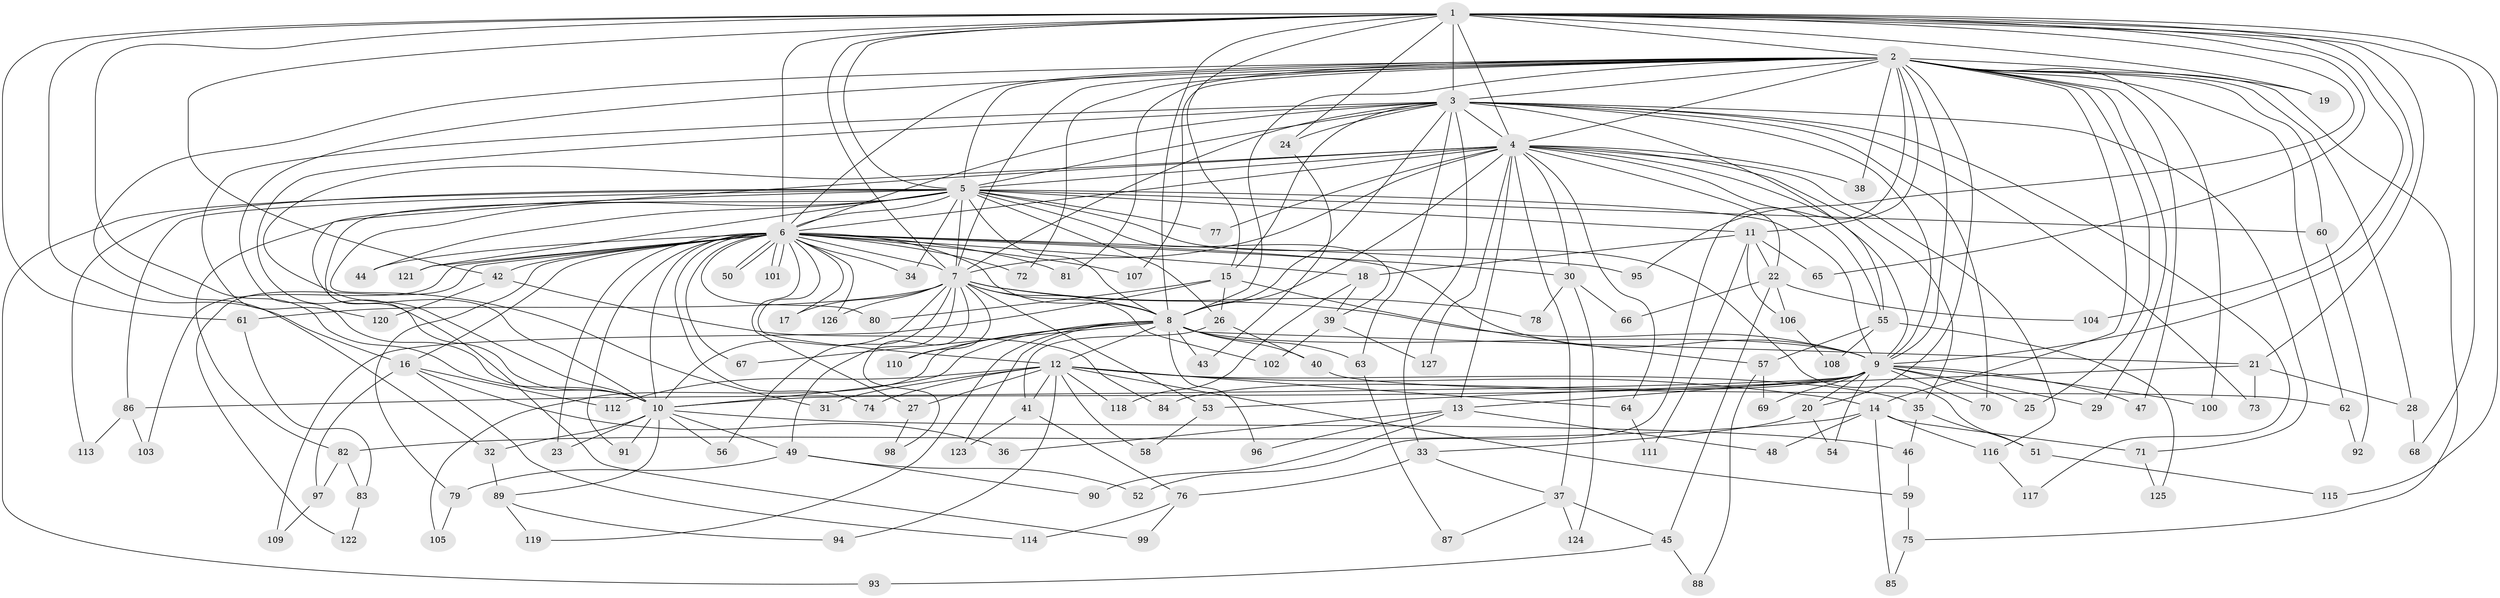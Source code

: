 // Generated by graph-tools (version 1.1) at 2025/25/03/09/25 03:25:47]
// undirected, 127 vertices, 279 edges
graph export_dot {
graph [start="1"]
  node [color=gray90,style=filled];
  1;
  2;
  3;
  4;
  5;
  6;
  7;
  8;
  9;
  10;
  11;
  12;
  13;
  14;
  15;
  16;
  17;
  18;
  19;
  20;
  21;
  22;
  23;
  24;
  25;
  26;
  27;
  28;
  29;
  30;
  31;
  32;
  33;
  34;
  35;
  36;
  37;
  38;
  39;
  40;
  41;
  42;
  43;
  44;
  45;
  46;
  47;
  48;
  49;
  50;
  51;
  52;
  53;
  54;
  55;
  56;
  57;
  58;
  59;
  60;
  61;
  62;
  63;
  64;
  65;
  66;
  67;
  68;
  69;
  70;
  71;
  72;
  73;
  74;
  75;
  76;
  77;
  78;
  79;
  80;
  81;
  82;
  83;
  84;
  85;
  86;
  87;
  88;
  89;
  90;
  91;
  92;
  93;
  94;
  95;
  96;
  97;
  98;
  99;
  100;
  101;
  102;
  103;
  104;
  105;
  106;
  107;
  108;
  109;
  110;
  111;
  112;
  113;
  114;
  115;
  116;
  117;
  118;
  119;
  120;
  121;
  122;
  123;
  124;
  125;
  126;
  127;
  1 -- 2;
  1 -- 3;
  1 -- 4;
  1 -- 5;
  1 -- 6;
  1 -- 7;
  1 -- 8;
  1 -- 9;
  1 -- 10;
  1 -- 15;
  1 -- 16;
  1 -- 19;
  1 -- 21;
  1 -- 24;
  1 -- 42;
  1 -- 61;
  1 -- 65;
  1 -- 68;
  1 -- 95;
  1 -- 104;
  1 -- 115;
  2 -- 3;
  2 -- 4;
  2 -- 5;
  2 -- 6;
  2 -- 7;
  2 -- 8;
  2 -- 9;
  2 -- 10;
  2 -- 11;
  2 -- 14;
  2 -- 19;
  2 -- 20;
  2 -- 25;
  2 -- 28;
  2 -- 29;
  2 -- 32;
  2 -- 38;
  2 -- 47;
  2 -- 52;
  2 -- 60;
  2 -- 62;
  2 -- 72;
  2 -- 75;
  2 -- 81;
  2 -- 100;
  2 -- 107;
  3 -- 4;
  3 -- 5;
  3 -- 6;
  3 -- 7;
  3 -- 8;
  3 -- 9;
  3 -- 10;
  3 -- 15;
  3 -- 24;
  3 -- 33;
  3 -- 55;
  3 -- 63;
  3 -- 70;
  3 -- 71;
  3 -- 73;
  3 -- 117;
  3 -- 120;
  4 -- 5;
  4 -- 6;
  4 -- 7;
  4 -- 8;
  4 -- 9;
  4 -- 10;
  4 -- 13;
  4 -- 22;
  4 -- 30;
  4 -- 35;
  4 -- 37;
  4 -- 38;
  4 -- 55;
  4 -- 64;
  4 -- 77;
  4 -- 99;
  4 -- 116;
  4 -- 127;
  5 -- 6;
  5 -- 7;
  5 -- 8;
  5 -- 9;
  5 -- 10;
  5 -- 11;
  5 -- 26;
  5 -- 31;
  5 -- 34;
  5 -- 39;
  5 -- 44;
  5 -- 51;
  5 -- 60;
  5 -- 77;
  5 -- 82;
  5 -- 86;
  5 -- 93;
  5 -- 113;
  5 -- 121;
  6 -- 7;
  6 -- 8;
  6 -- 9;
  6 -- 10;
  6 -- 12;
  6 -- 16;
  6 -- 17;
  6 -- 18;
  6 -- 23;
  6 -- 27;
  6 -- 30;
  6 -- 34;
  6 -- 42;
  6 -- 44;
  6 -- 50;
  6 -- 50;
  6 -- 67;
  6 -- 72;
  6 -- 74;
  6 -- 79;
  6 -- 80;
  6 -- 81;
  6 -- 91;
  6 -- 95;
  6 -- 101;
  6 -- 101;
  6 -- 103;
  6 -- 107;
  6 -- 121;
  6 -- 122;
  6 -- 126;
  7 -- 8;
  7 -- 9;
  7 -- 10;
  7 -- 17;
  7 -- 49;
  7 -- 53;
  7 -- 56;
  7 -- 61;
  7 -- 78;
  7 -- 98;
  7 -- 102;
  7 -- 110;
  7 -- 126;
  8 -- 9;
  8 -- 10;
  8 -- 12;
  8 -- 21;
  8 -- 40;
  8 -- 43;
  8 -- 63;
  8 -- 67;
  8 -- 96;
  8 -- 105;
  8 -- 110;
  8 -- 119;
  8 -- 123;
  9 -- 10;
  9 -- 13;
  9 -- 20;
  9 -- 25;
  9 -- 29;
  9 -- 47;
  9 -- 54;
  9 -- 69;
  9 -- 70;
  9 -- 84;
  9 -- 86;
  9 -- 100;
  10 -- 23;
  10 -- 32;
  10 -- 46;
  10 -- 49;
  10 -- 56;
  10 -- 89;
  10 -- 91;
  11 -- 18;
  11 -- 22;
  11 -- 65;
  11 -- 106;
  11 -- 111;
  12 -- 14;
  12 -- 27;
  12 -- 31;
  12 -- 35;
  12 -- 41;
  12 -- 58;
  12 -- 59;
  12 -- 64;
  12 -- 74;
  12 -- 94;
  12 -- 112;
  12 -- 118;
  13 -- 36;
  13 -- 48;
  13 -- 90;
  13 -- 96;
  14 -- 48;
  14 -- 71;
  14 -- 82;
  14 -- 85;
  14 -- 116;
  15 -- 26;
  15 -- 57;
  15 -- 80;
  15 -- 109;
  16 -- 36;
  16 -- 97;
  16 -- 112;
  16 -- 114;
  18 -- 39;
  18 -- 118;
  20 -- 33;
  20 -- 54;
  21 -- 28;
  21 -- 53;
  21 -- 73;
  22 -- 45;
  22 -- 66;
  22 -- 104;
  22 -- 106;
  24 -- 43;
  26 -- 40;
  26 -- 41;
  27 -- 98;
  28 -- 68;
  30 -- 66;
  30 -- 78;
  30 -- 124;
  32 -- 89;
  33 -- 37;
  33 -- 76;
  35 -- 46;
  35 -- 51;
  37 -- 45;
  37 -- 87;
  37 -- 124;
  39 -- 102;
  39 -- 127;
  40 -- 62;
  41 -- 76;
  41 -- 123;
  42 -- 84;
  42 -- 120;
  45 -- 88;
  45 -- 93;
  46 -- 59;
  49 -- 52;
  49 -- 79;
  49 -- 90;
  51 -- 115;
  53 -- 58;
  55 -- 57;
  55 -- 108;
  55 -- 125;
  57 -- 69;
  57 -- 88;
  59 -- 75;
  60 -- 92;
  61 -- 83;
  62 -- 92;
  63 -- 87;
  64 -- 111;
  71 -- 125;
  75 -- 85;
  76 -- 99;
  76 -- 114;
  79 -- 105;
  82 -- 83;
  82 -- 97;
  83 -- 122;
  86 -- 103;
  86 -- 113;
  89 -- 94;
  89 -- 119;
  97 -- 109;
  106 -- 108;
  116 -- 117;
}
